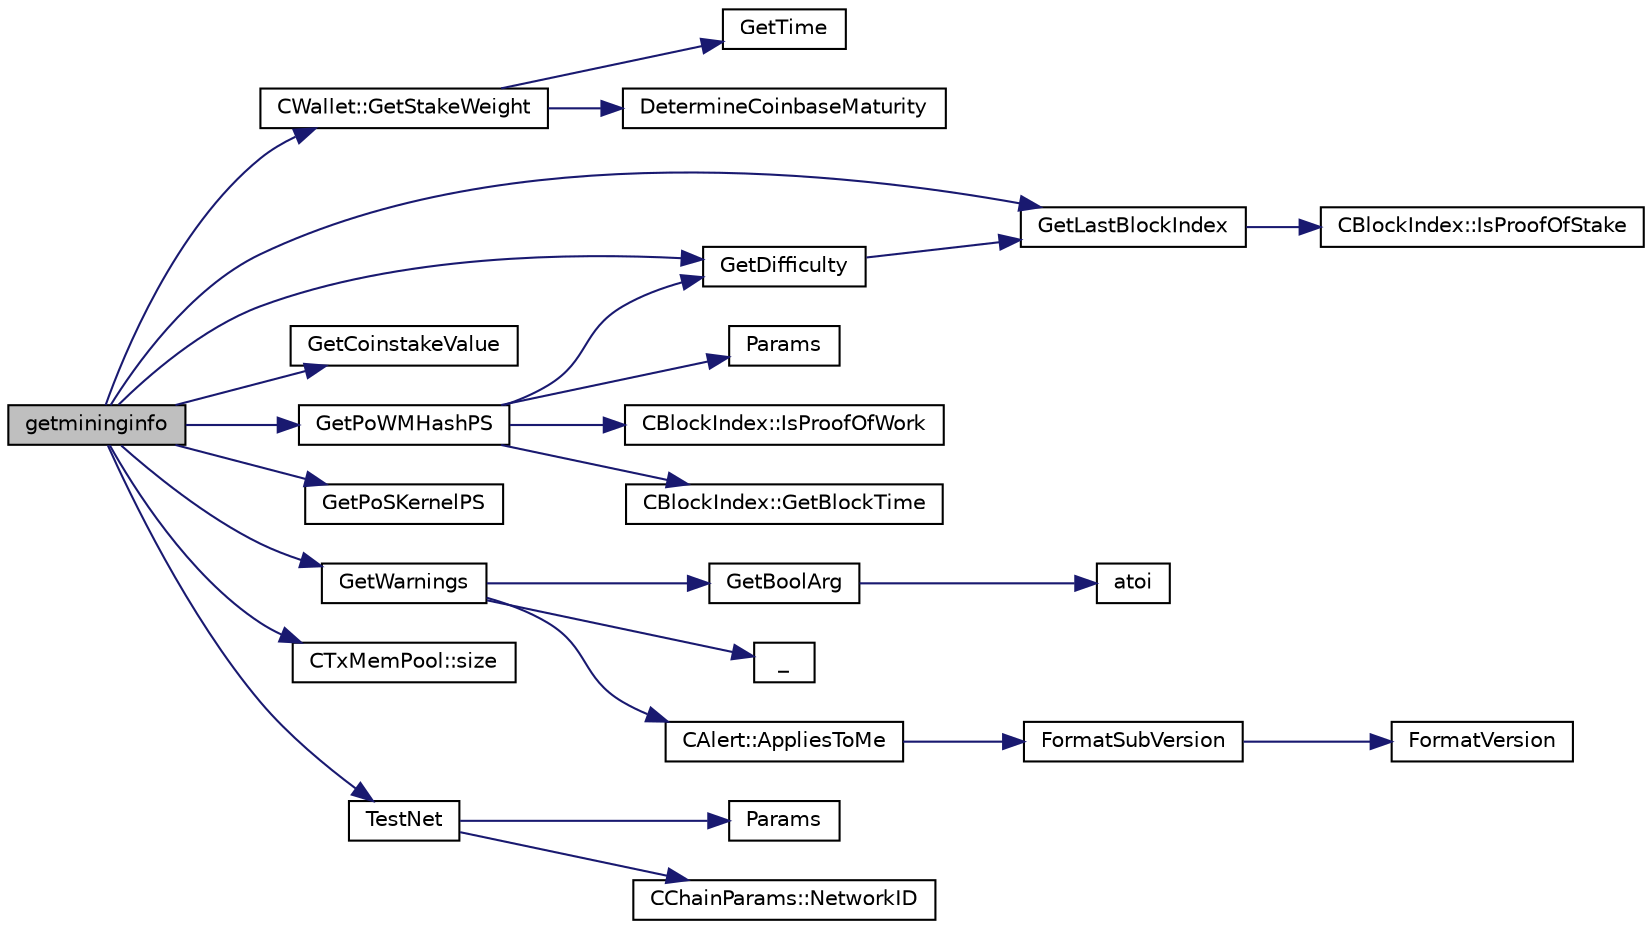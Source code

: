 digraph "getmininginfo"
{
  edge [fontname="Helvetica",fontsize="10",labelfontname="Helvetica",labelfontsize="10"];
  node [fontname="Helvetica",fontsize="10",shape=record];
  rankdir="LR";
  Node305 [label="getmininginfo",height=0.2,width=0.4,color="black", fillcolor="grey75", style="filled", fontcolor="black"];
  Node305 -> Node306 [color="midnightblue",fontsize="10",style="solid",fontname="Helvetica"];
  Node306 [label="CWallet::GetStakeWeight",height=0.2,width=0.4,color="black", fillcolor="white", style="filled",URL="$d2/de5/class_c_wallet.html#aa3ee5954431d4c49ecbd4d513f467f2b"];
  Node306 -> Node307 [color="midnightblue",fontsize="10",style="solid",fontname="Helvetica"];
  Node307 [label="GetTime",height=0.2,width=0.4,color="black", fillcolor="white", style="filled",URL="$df/d2d/util_8cpp.html#a46fac5fba8ba905b5f9acb364f5d8c6f"];
  Node306 -> Node308 [color="midnightblue",fontsize="10",style="solid",fontname="Helvetica"];
  Node308 [label="DetermineCoinbaseMaturity",height=0.2,width=0.4,color="black", fillcolor="white", style="filled",URL="$d1/d08/proofs_8cpp.html#a97478c8207cae73889a6b1fbbc3c67e3",tooltip="Determine Coinbase Maturity (generally not a good idea - done so to increase speed) ..."];
  Node305 -> Node309 [color="midnightblue",fontsize="10",style="solid",fontname="Helvetica"];
  Node309 [label="GetDifficulty",height=0.2,width=0.4,color="black", fillcolor="white", style="filled",URL="$d0/d47/rpcblockchain_8cpp.html#a65a78b16d228932a6142656509a8bce4"];
  Node309 -> Node310 [color="midnightblue",fontsize="10",style="solid",fontname="Helvetica"];
  Node310 [label="GetLastBlockIndex",height=0.2,width=0.4,color="black", fillcolor="white", style="filled",URL="$df/d0a/main_8cpp.html#a67a2382a391340c12c45961f3b8c66e8"];
  Node310 -> Node311 [color="midnightblue",fontsize="10",style="solid",fontname="Helvetica"];
  Node311 [label="CBlockIndex::IsProofOfStake",height=0.2,width=0.4,color="black", fillcolor="white", style="filled",URL="$d3/dbd/class_c_block_index.html#a2438a891e9d43821c0d99e1bdac56fde"];
  Node305 -> Node310 [color="midnightblue",fontsize="10",style="solid",fontname="Helvetica"];
  Node305 -> Node312 [color="midnightblue",fontsize="10",style="solid",fontname="Helvetica"];
  Node312 [label="GetCoinstakeValue",height=0.2,width=0.4,color="black", fillcolor="white", style="filled",URL="$d1/d08/proofs_8cpp.html#a84af3aad491438b64bc1a79a7fd1d659",tooltip="Determine Block Reward for Proof Of Stake. "];
  Node305 -> Node313 [color="midnightblue",fontsize="10",style="solid",fontname="Helvetica"];
  Node313 [label="GetPoWMHashPS",height=0.2,width=0.4,color="black", fillcolor="white", style="filled",URL="$d0/d47/rpcblockchain_8cpp.html#a3da60ebd3884dc09e7a20b0798b6cf36"];
  Node313 -> Node314 [color="midnightblue",fontsize="10",style="solid",fontname="Helvetica"];
  Node314 [label="Params",height=0.2,width=0.4,color="black", fillcolor="white", style="filled",URL="$df/dbf/chainparams_8cpp.html#ace5c5b706d71a324a417dd2db394fd4a",tooltip="Return the currently selected parameters. "];
  Node313 -> Node315 [color="midnightblue",fontsize="10",style="solid",fontname="Helvetica"];
  Node315 [label="CBlockIndex::IsProofOfWork",height=0.2,width=0.4,color="black", fillcolor="white", style="filled",URL="$d3/dbd/class_c_block_index.html#a857e290d668b5f2e9c19cd9c6f5b3eb3"];
  Node313 -> Node316 [color="midnightblue",fontsize="10",style="solid",fontname="Helvetica"];
  Node316 [label="CBlockIndex::GetBlockTime",height=0.2,width=0.4,color="black", fillcolor="white", style="filled",URL="$d3/dbd/class_c_block_index.html#a9fe0d4463c07c466f66252e8eec25f5c"];
  Node313 -> Node309 [color="midnightblue",fontsize="10",style="solid",fontname="Helvetica"];
  Node305 -> Node317 [color="midnightblue",fontsize="10",style="solid",fontname="Helvetica"];
  Node317 [label="GetPoSKernelPS",height=0.2,width=0.4,color="black", fillcolor="white", style="filled",URL="$df/d01/iongui_8cpp.html#a8de51dc4945be68c0581e328efb8c9ab"];
  Node305 -> Node318 [color="midnightblue",fontsize="10",style="solid",fontname="Helvetica"];
  Node318 [label="GetWarnings",height=0.2,width=0.4,color="black", fillcolor="white", style="filled",URL="$df/d0a/main_8cpp.html#a70b1d1b79f1c760e65c960713b87b732"];
  Node318 -> Node319 [color="midnightblue",fontsize="10",style="solid",fontname="Helvetica"];
  Node319 [label="GetBoolArg",height=0.2,width=0.4,color="black", fillcolor="white", style="filled",URL="$df/d2d/util_8cpp.html#a64d956f1dda7f9a80ab5d594532b906d",tooltip="Return boolean argument or default value. "];
  Node319 -> Node320 [color="midnightblue",fontsize="10",style="solid",fontname="Helvetica"];
  Node320 [label="atoi",height=0.2,width=0.4,color="black", fillcolor="white", style="filled",URL="$d8/d3c/util_8h.html#aa5ce96ec36f4413f820cec9c1831c070"];
  Node318 -> Node321 [color="midnightblue",fontsize="10",style="solid",fontname="Helvetica"];
  Node321 [label="_",height=0.2,width=0.4,color="black", fillcolor="white", style="filled",URL="$d9/d6d/ui__interface_8h.html#aad133bb6103b53cebf03fd01e2f11ba1",tooltip="Translation function: Call Translate signal on UI interface, which returns a boost::optional result..."];
  Node318 -> Node322 [color="midnightblue",fontsize="10",style="solid",fontname="Helvetica"];
  Node322 [label="CAlert::AppliesToMe",height=0.2,width=0.4,color="black", fillcolor="white", style="filled",URL="$db/dff/class_c_alert.html#aba79cc9e957446fe93f05cb18f12b24b"];
  Node322 -> Node323 [color="midnightblue",fontsize="10",style="solid",fontname="Helvetica"];
  Node323 [label="FormatSubVersion",height=0.2,width=0.4,color="black", fillcolor="white", style="filled",URL="$df/d2d/util_8cpp.html#a7e6809cdbfc7f83b46f83caea740894d"];
  Node323 -> Node324 [color="midnightblue",fontsize="10",style="solid",fontname="Helvetica"];
  Node324 [label="FormatVersion",height=0.2,width=0.4,color="black", fillcolor="white", style="filled",URL="$df/d2d/util_8cpp.html#a184f6760badcf145f3430cdf6cc5dfa2"];
  Node305 -> Node325 [color="midnightblue",fontsize="10",style="solid",fontname="Helvetica"];
  Node325 [label="CTxMemPool::size",height=0.2,width=0.4,color="black", fillcolor="white", style="filled",URL="$db/d98/class_c_tx_mem_pool.html#ad6913ee0f301da884acbc3970ad49358"];
  Node305 -> Node326 [color="midnightblue",fontsize="10",style="solid",fontname="Helvetica"];
  Node326 [label="TestNet",height=0.2,width=0.4,color="black", fillcolor="white", style="filled",URL="$d7/ddb/chainparams_8h.html#abc8c1af875107f5eac0f327bd3b8363d"];
  Node326 -> Node327 [color="midnightblue",fontsize="10",style="solid",fontname="Helvetica"];
  Node327 [label="Params",height=0.2,width=0.4,color="black", fillcolor="white", style="filled",URL="$d7/ddb/chainparams_8h.html#ace5c5b706d71a324a417dd2db394fd4a",tooltip="Return the currently selected parameters. "];
  Node326 -> Node328 [color="midnightblue",fontsize="10",style="solid",fontname="Helvetica"];
  Node328 [label="CChainParams::NetworkID",height=0.2,width=0.4,color="black", fillcolor="white", style="filled",URL="$d1/d4f/class_c_chain_params.html#a90dc493ec0c0325c98c3ac06eb99862b"];
}
